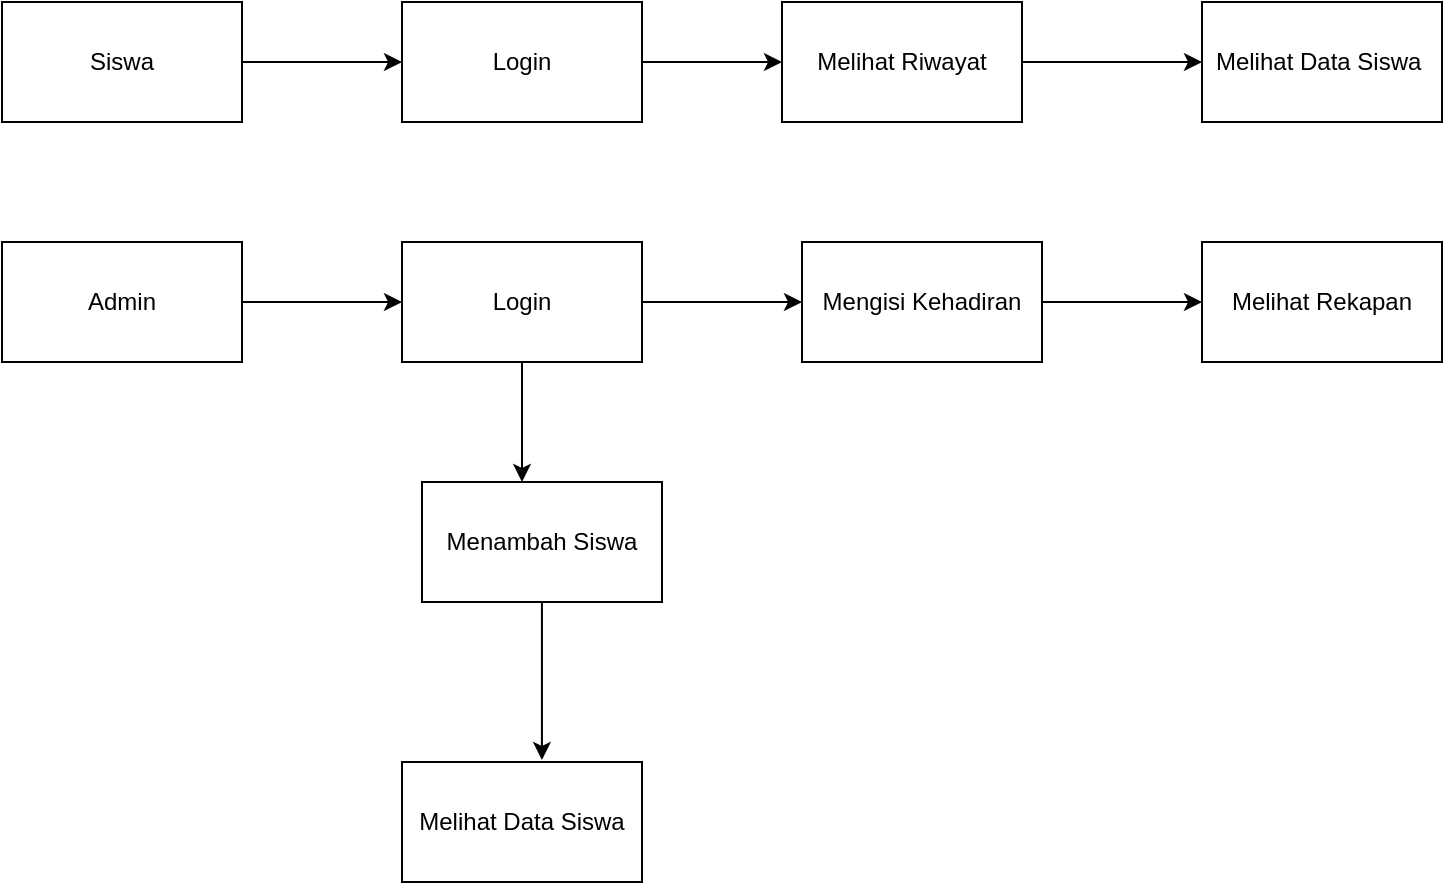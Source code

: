 <mxfile version="24.7.7">
  <diagram name="Page-1" id="wwDIyUo1HZKAlsGIxf07">
    <mxGraphModel dx="1416" dy="761" grid="1" gridSize="10" guides="1" tooltips="1" connect="1" arrows="1" fold="1" page="1" pageScale="1" pageWidth="850" pageHeight="1100" math="0" shadow="0">
      <root>
        <mxCell id="0" />
        <mxCell id="1" parent="0" />
        <mxCell id="m-bqLdBN0owjvYGWmWQs-4" value="" style="edgeStyle=orthogonalEdgeStyle;rounded=0;orthogonalLoop=1;jettySize=auto;html=1;" edge="1" parent="1" source="m-bqLdBN0owjvYGWmWQs-1" target="m-bqLdBN0owjvYGWmWQs-3">
          <mxGeometry relative="1" as="geometry" />
        </mxCell>
        <mxCell id="m-bqLdBN0owjvYGWmWQs-1" value="Siswa" style="rounded=0;whiteSpace=wrap;html=1;" vertex="1" parent="1">
          <mxGeometry x="80" y="200" width="120" height="60" as="geometry" />
        </mxCell>
        <mxCell id="m-bqLdBN0owjvYGWmWQs-6" value="" style="edgeStyle=orthogonalEdgeStyle;rounded=0;orthogonalLoop=1;jettySize=auto;html=1;" edge="1" parent="1" source="m-bqLdBN0owjvYGWmWQs-3" target="m-bqLdBN0owjvYGWmWQs-5">
          <mxGeometry relative="1" as="geometry" />
        </mxCell>
        <mxCell id="m-bqLdBN0owjvYGWmWQs-3" value="Login" style="rounded=0;whiteSpace=wrap;html=1;" vertex="1" parent="1">
          <mxGeometry x="280" y="200" width="120" height="60" as="geometry" />
        </mxCell>
        <mxCell id="m-bqLdBN0owjvYGWmWQs-8" value="" style="edgeStyle=orthogonalEdgeStyle;rounded=0;orthogonalLoop=1;jettySize=auto;html=1;" edge="1" parent="1" source="m-bqLdBN0owjvYGWmWQs-5" target="m-bqLdBN0owjvYGWmWQs-7">
          <mxGeometry relative="1" as="geometry" />
        </mxCell>
        <mxCell id="m-bqLdBN0owjvYGWmWQs-5" value="Melihat Riwayat" style="rounded=0;whiteSpace=wrap;html=1;" vertex="1" parent="1">
          <mxGeometry x="470" y="200" width="120" height="60" as="geometry" />
        </mxCell>
        <mxCell id="m-bqLdBN0owjvYGWmWQs-7" value="Melihat Data Siswa&amp;nbsp;" style="rounded=0;whiteSpace=wrap;html=1;" vertex="1" parent="1">
          <mxGeometry x="680" y="200" width="120" height="60" as="geometry" />
        </mxCell>
        <mxCell id="m-bqLdBN0owjvYGWmWQs-11" value="" style="edgeStyle=orthogonalEdgeStyle;rounded=0;orthogonalLoop=1;jettySize=auto;html=1;" edge="1" parent="1" source="m-bqLdBN0owjvYGWmWQs-9" target="m-bqLdBN0owjvYGWmWQs-10">
          <mxGeometry relative="1" as="geometry" />
        </mxCell>
        <mxCell id="m-bqLdBN0owjvYGWmWQs-9" value="Admin" style="rounded=0;whiteSpace=wrap;html=1;" vertex="1" parent="1">
          <mxGeometry x="80" y="320" width="120" height="60" as="geometry" />
        </mxCell>
        <mxCell id="m-bqLdBN0owjvYGWmWQs-13" value="" style="edgeStyle=orthogonalEdgeStyle;rounded=0;orthogonalLoop=1;jettySize=auto;html=1;" edge="1" parent="1" source="m-bqLdBN0owjvYGWmWQs-10" target="m-bqLdBN0owjvYGWmWQs-12">
          <mxGeometry relative="1" as="geometry" />
        </mxCell>
        <mxCell id="m-bqLdBN0owjvYGWmWQs-10" value="Login" style="rounded=0;whiteSpace=wrap;html=1;" vertex="1" parent="1">
          <mxGeometry x="280" y="320" width="120" height="60" as="geometry" />
        </mxCell>
        <mxCell id="m-bqLdBN0owjvYGWmWQs-15" value="" style="edgeStyle=orthogonalEdgeStyle;rounded=0;orthogonalLoop=1;jettySize=auto;html=1;" edge="1" parent="1" source="m-bqLdBN0owjvYGWmWQs-12" target="m-bqLdBN0owjvYGWmWQs-14">
          <mxGeometry relative="1" as="geometry" />
        </mxCell>
        <mxCell id="m-bqLdBN0owjvYGWmWQs-12" value="Mengisi Kehadiran" style="rounded=0;whiteSpace=wrap;html=1;" vertex="1" parent="1">
          <mxGeometry x="480" y="320" width="120" height="60" as="geometry" />
        </mxCell>
        <mxCell id="m-bqLdBN0owjvYGWmWQs-14" value="Melihat Rekapan" style="rounded=0;whiteSpace=wrap;html=1;" vertex="1" parent="1">
          <mxGeometry x="680" y="320" width="120" height="60" as="geometry" />
        </mxCell>
        <mxCell id="m-bqLdBN0owjvYGWmWQs-16" value="Menambah Siswa" style="rounded=0;whiteSpace=wrap;html=1;" vertex="1" parent="1">
          <mxGeometry x="290" y="440" width="120" height="60" as="geometry" />
        </mxCell>
        <mxCell id="m-bqLdBN0owjvYGWmWQs-18" value="Melihat Data Siswa" style="rounded=0;whiteSpace=wrap;html=1;" vertex="1" parent="1">
          <mxGeometry x="280" y="580" width="120" height="60" as="geometry" />
        </mxCell>
        <mxCell id="m-bqLdBN0owjvYGWmWQs-20" style="edgeStyle=orthogonalEdgeStyle;rounded=0;orthogonalLoop=1;jettySize=auto;html=1;" edge="1" parent="1" source="m-bqLdBN0owjvYGWmWQs-10">
          <mxGeometry relative="1" as="geometry">
            <mxPoint x="340" y="440" as="targetPoint" />
          </mxGeometry>
        </mxCell>
        <mxCell id="m-bqLdBN0owjvYGWmWQs-22" style="edgeStyle=orthogonalEdgeStyle;rounded=0;orthogonalLoop=1;jettySize=auto;html=1;entryX=0.583;entryY=-0.017;entryDx=0;entryDy=0;entryPerimeter=0;" edge="1" parent="1" source="m-bqLdBN0owjvYGWmWQs-16" target="m-bqLdBN0owjvYGWmWQs-18">
          <mxGeometry relative="1" as="geometry" />
        </mxCell>
      </root>
    </mxGraphModel>
  </diagram>
</mxfile>
